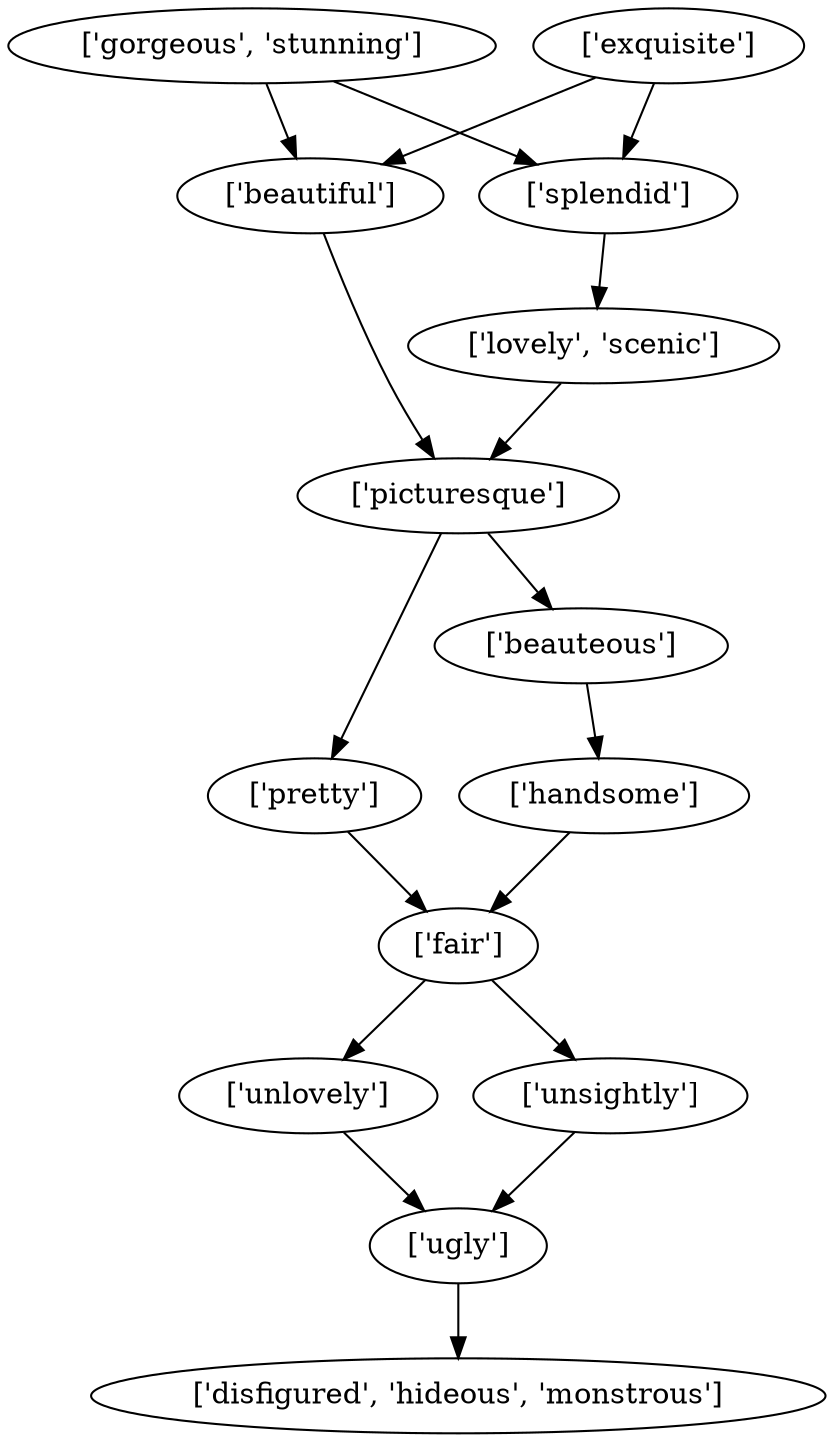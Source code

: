 strict digraph  {
	"['ugly']" -> "['disfigured', 'hideous', 'monstrous']";
	"['pretty']" -> "['fair']";
	"['fair']" -> "['unlovely']";
	"['fair']" -> "['unsightly']";
	"['gorgeous', 'stunning']" -> "['splendid']";
	"['gorgeous', 'stunning']" -> "['beautiful']";
	"['splendid']" -> "['lovely', 'scenic']";
	"['beautiful']" -> "['picturesque']";
	"['unlovely']" -> "['ugly']";
	"['handsome']" -> "['fair']";
	"['beauteous']" -> "['handsome']";
	"['exquisite']" -> "['splendid']";
	"['exquisite']" -> "['beautiful']";
	"['lovely', 'scenic']" -> "['picturesque']";
	"['unsightly']" -> "['ugly']";
	"['picturesque']" -> "['pretty']";
	"['picturesque']" -> "['beauteous']";
}
